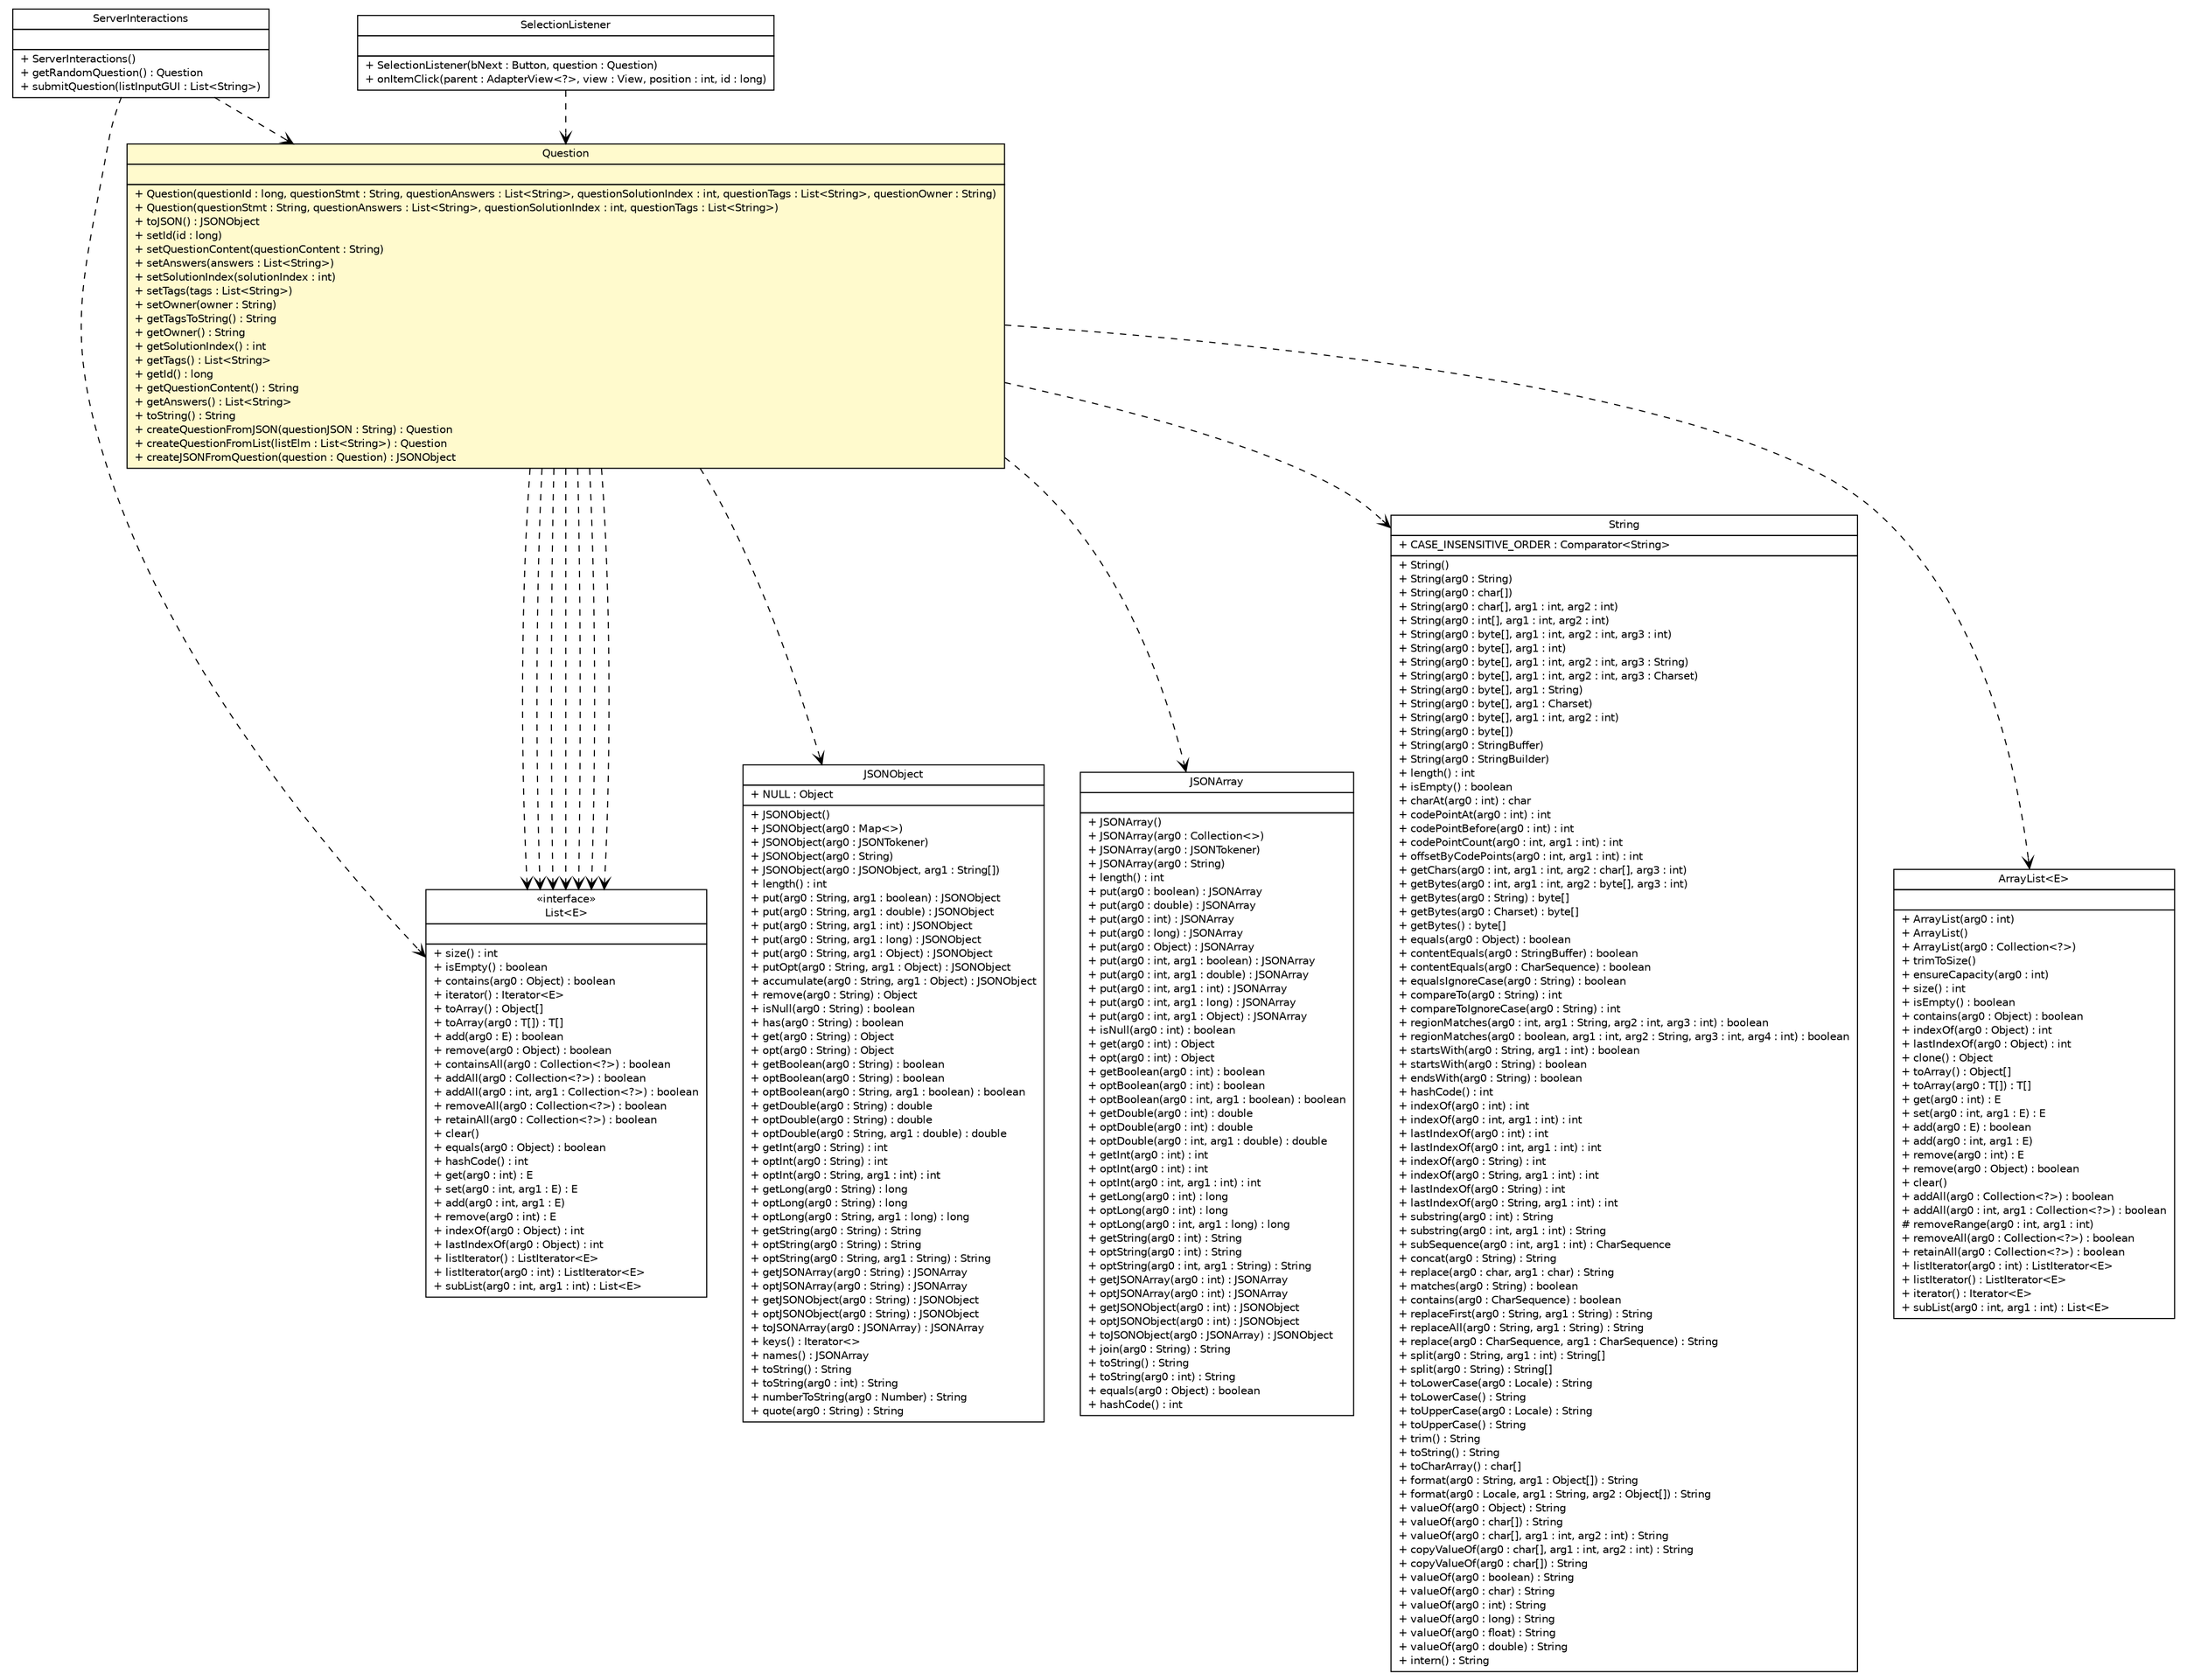 #!/usr/local/bin/dot
#
# Class diagram 
# Generated by UMLGraph version R5_6_6-1-g9240c4 (http://www.umlgraph.org/)
#

digraph G {
	edge [fontname="Helvetica",fontsize=10,labelfontname="Helvetica",labelfontsize=10];
	node [fontname="Helvetica",fontsize=10,shape=plaintext];
	nodesep=0.25;
	ranksep=0.5;
	// epfl.sweng.backend.Question
	c441 [label=<<table title="epfl.sweng.backend.Question" border="0" cellborder="1" cellspacing="0" cellpadding="2" port="p" bgcolor="lemonChiffon" href="./Question.html">
		<tr><td><table border="0" cellspacing="0" cellpadding="1">
<tr><td align="center" balign="center"> Question </td></tr>
		</table></td></tr>
		<tr><td><table border="0" cellspacing="0" cellpadding="1">
<tr><td align="left" balign="left">  </td></tr>
		</table></td></tr>
		<tr><td><table border="0" cellspacing="0" cellpadding="1">
<tr><td align="left" balign="left"> + Question(questionId : long, questionStmt : String, questionAnswers : List&lt;String&gt;, questionSolutionIndex : int, questionTags : List&lt;String&gt;, questionOwner : String) </td></tr>
<tr><td align="left" balign="left"> + Question(questionStmt : String, questionAnswers : List&lt;String&gt;, questionSolutionIndex : int, questionTags : List&lt;String&gt;) </td></tr>
<tr><td align="left" balign="left"> + toJSON() : JSONObject </td></tr>
<tr><td align="left" balign="left"> + setId(id : long) </td></tr>
<tr><td align="left" balign="left"> + setQuestionContent(questionContent : String) </td></tr>
<tr><td align="left" balign="left"> + setAnswers(answers : List&lt;String&gt;) </td></tr>
<tr><td align="left" balign="left"> + setSolutionIndex(solutionIndex : int) </td></tr>
<tr><td align="left" balign="left"> + setTags(tags : List&lt;String&gt;) </td></tr>
<tr><td align="left" balign="left"> + setOwner(owner : String) </td></tr>
<tr><td align="left" balign="left"> + getTagsToString() : String </td></tr>
<tr><td align="left" balign="left"> + getOwner() : String </td></tr>
<tr><td align="left" balign="left"> + getSolutionIndex() : int </td></tr>
<tr><td align="left" balign="left"> + getTags() : List&lt;String&gt; </td></tr>
<tr><td align="left" balign="left"> + getId() : long </td></tr>
<tr><td align="left" balign="left"> + getQuestionContent() : String </td></tr>
<tr><td align="left" balign="left"> + getAnswers() : List&lt;String&gt; </td></tr>
<tr><td align="left" balign="left"> + toString() : String </td></tr>
<tr><td align="left" balign="left"> + createQuestionFromJSON(questionJSON : String) : Question </td></tr>
<tr><td align="left" balign="left"> + createQuestionFromList(listElm : List&lt;String&gt;) : Question </td></tr>
<tr><td align="left" balign="left"> + createJSONFromQuestion(question : Question) : JSONObject </td></tr>
		</table></td></tr>
		</table>>, URL="./Question.html", fontname="Helvetica", fontcolor="black", fontsize=10.0];
	// epfl.sweng.servercomm.ServerInteractions
	c447 [label=<<table title="epfl.sweng.servercomm.ServerInteractions" border="0" cellborder="1" cellspacing="0" cellpadding="2" port="p" href="../servercomm/ServerInteractions.html">
		<tr><td><table border="0" cellspacing="0" cellpadding="1">
<tr><td align="center" balign="center"> ServerInteractions </td></tr>
		</table></td></tr>
		<tr><td><table border="0" cellspacing="0" cellpadding="1">
<tr><td align="left" balign="left">  </td></tr>
		</table></td></tr>
		<tr><td><table border="0" cellspacing="0" cellpadding="1">
<tr><td align="left" balign="left"> + ServerInteractions() </td></tr>
<tr><td align="left" balign="left"> + getRandomQuestion() : Question </td></tr>
<tr><td align="left" balign="left"> + submitQuestion(listInputGUI : List&lt;String&gt;) </td></tr>
		</table></td></tr>
		</table>>, URL="../servercomm/ServerInteractions.html", fontname="Helvetica", fontcolor="black", fontsize=10.0];
	// epfl.sweng.showquestions.SelectionListener
	c448 [label=<<table title="epfl.sweng.showquestions.SelectionListener" border="0" cellborder="1" cellspacing="0" cellpadding="2" port="p" href="../showquestions/SelectionListener.html">
		<tr><td><table border="0" cellspacing="0" cellpadding="1">
<tr><td align="center" balign="center"> SelectionListener </td></tr>
		</table></td></tr>
		<tr><td><table border="0" cellspacing="0" cellpadding="1">
<tr><td align="left" balign="left">  </td></tr>
		</table></td></tr>
		<tr><td><table border="0" cellspacing="0" cellpadding="1">
<tr><td align="left" balign="left"> + SelectionListener(bNext : Button, question : Question) </td></tr>
<tr><td align="left" balign="left"> + onItemClick(parent : AdapterView&lt;?&gt;, view : View, position : int, id : long) </td></tr>
		</table></td></tr>
		</table>>, URL="../showquestions/SelectionListener.html", fontname="Helvetica", fontcolor="black", fontsize=10.0];
	// epfl.sweng.backend.Question DEPEND org.json.JSONObject
	c441:p -> c466:p [taillabel="", label="", headlabel="", fontname="Helvetica", fontcolor="black", fontsize=10.0, color="black", arrowhead=open, style=dashed];
	// epfl.sweng.backend.Question DEPEND java.util.List<E>
	c441:p -> c469:p [taillabel="", label="", headlabel="", fontname="Helvetica", fontcolor="black", fontsize=10.0, color="black", arrowhead=open, style=dashed];
	// epfl.sweng.backend.Question DEPEND java.util.List<E>
	c441:p -> c469:p [taillabel="", label="", headlabel="", fontname="Helvetica", fontcolor="black", fontsize=10.0, color="black", arrowhead=open, style=dashed];
	// epfl.sweng.backend.Question DEPEND java.util.List<E>
	c441:p -> c469:p [taillabel="", label="", headlabel="", fontname="Helvetica", fontcolor="black", fontsize=10.0, color="black", arrowhead=open, style=dashed];
	// epfl.sweng.backend.Question DEPEND java.util.List<E>
	c441:p -> c469:p [taillabel="", label="", headlabel="", fontname="Helvetica", fontcolor="black", fontsize=10.0, color="black", arrowhead=open, style=dashed];
	// epfl.sweng.backend.Question DEPEND org.json.JSONArray
	c441:p -> c470:p [taillabel="", label="", headlabel="", fontname="Helvetica", fontcolor="black", fontsize=10.0, color="black", arrowhead=open, style=dashed];
	// epfl.sweng.backend.Question DEPEND java.util.List<E>
	c441:p -> c469:p [taillabel="", label="", headlabel="", fontname="Helvetica", fontcolor="black", fontsize=10.0, color="black", arrowhead=open, style=dashed];
	// epfl.sweng.backend.Question DEPEND java.util.List<E>
	c441:p -> c469:p [taillabel="", label="", headlabel="", fontname="Helvetica", fontcolor="black", fontsize=10.0, color="black", arrowhead=open, style=dashed];
	// epfl.sweng.backend.Question DEPEND java.util.List<E>
	c441:p -> c469:p [taillabel="", label="", headlabel="", fontname="Helvetica", fontcolor="black", fontsize=10.0, color="black", arrowhead=open, style=dashed];
	// epfl.sweng.backend.Question DEPEND java.lang.String
	c441:p -> c471:p [taillabel="", label="", headlabel="", fontname="Helvetica", fontcolor="black", fontsize=10.0, color="black", arrowhead=open, style=dashed];
	// epfl.sweng.backend.Question DEPEND java.util.ArrayList<E>
	c441:p -> c476:p [taillabel="", label="", headlabel="", fontname="Helvetica", fontcolor="black", fontsize=10.0, color="black", arrowhead=open, style=dashed];
	// epfl.sweng.servercomm.ServerInteractions DEPEND java.util.List<E>
	c447:p -> c469:p [taillabel="", label="", headlabel="", fontname="Helvetica", fontcolor="black", fontsize=10.0, color="black", arrowhead=open, style=dashed];
	// epfl.sweng.servercomm.ServerInteractions DEPEND epfl.sweng.backend.Question
	c447:p -> c441:p [taillabel="", label="", headlabel="", fontname="Helvetica", fontcolor="black", fontsize=10.0, color="black", arrowhead=open, style=dashed];
	// epfl.sweng.showquestions.SelectionListener DEPEND epfl.sweng.backend.Question
	c448:p -> c441:p [taillabel="", label="", headlabel="", fontname="Helvetica", fontcolor="black", fontsize=10.0, color="black", arrowhead=open, style=dashed];
	// java.util.ArrayList<E>
	c476 [label=<<table title="java.util.ArrayList" border="0" cellborder="1" cellspacing="0" cellpadding="2" port="p" href="http://java.sun.com/j2se/1.4.2/docs/api/java/util/ArrayList.html">
		<tr><td><table border="0" cellspacing="0" cellpadding="1">
<tr><td align="center" balign="center"> ArrayList&lt;E&gt; </td></tr>
		</table></td></tr>
		<tr><td><table border="0" cellspacing="0" cellpadding="1">
<tr><td align="left" balign="left">  </td></tr>
		</table></td></tr>
		<tr><td><table border="0" cellspacing="0" cellpadding="1">
<tr><td align="left" balign="left"> + ArrayList(arg0 : int) </td></tr>
<tr><td align="left" balign="left"> + ArrayList() </td></tr>
<tr><td align="left" balign="left"> + ArrayList(arg0 : Collection&lt;?&gt;) </td></tr>
<tr><td align="left" balign="left"> + trimToSize() </td></tr>
<tr><td align="left" balign="left"> + ensureCapacity(arg0 : int) </td></tr>
<tr><td align="left" balign="left"> + size() : int </td></tr>
<tr><td align="left" balign="left"> + isEmpty() : boolean </td></tr>
<tr><td align="left" balign="left"> + contains(arg0 : Object) : boolean </td></tr>
<tr><td align="left" balign="left"> + indexOf(arg0 : Object) : int </td></tr>
<tr><td align="left" balign="left"> + lastIndexOf(arg0 : Object) : int </td></tr>
<tr><td align="left" balign="left"> + clone() : Object </td></tr>
<tr><td align="left" balign="left"> + toArray() : Object[] </td></tr>
<tr><td align="left" balign="left"> + toArray(arg0 : T[]) : T[] </td></tr>
<tr><td align="left" balign="left"> + get(arg0 : int) : E </td></tr>
<tr><td align="left" balign="left"> + set(arg0 : int, arg1 : E) : E </td></tr>
<tr><td align="left" balign="left"> + add(arg0 : E) : boolean </td></tr>
<tr><td align="left" balign="left"> + add(arg0 : int, arg1 : E) </td></tr>
<tr><td align="left" balign="left"> + remove(arg0 : int) : E </td></tr>
<tr><td align="left" balign="left"> + remove(arg0 : Object) : boolean </td></tr>
<tr><td align="left" balign="left"> + clear() </td></tr>
<tr><td align="left" balign="left"> + addAll(arg0 : Collection&lt;?&gt;) : boolean </td></tr>
<tr><td align="left" balign="left"> + addAll(arg0 : int, arg1 : Collection&lt;?&gt;) : boolean </td></tr>
<tr><td align="left" balign="left"> # removeRange(arg0 : int, arg1 : int) </td></tr>
<tr><td align="left" balign="left"> + removeAll(arg0 : Collection&lt;?&gt;) : boolean </td></tr>
<tr><td align="left" balign="left"> + retainAll(arg0 : Collection&lt;?&gt;) : boolean </td></tr>
<tr><td align="left" balign="left"> + listIterator(arg0 : int) : ListIterator&lt;E&gt; </td></tr>
<tr><td align="left" balign="left"> + listIterator() : ListIterator&lt;E&gt; </td></tr>
<tr><td align="left" balign="left"> + iterator() : Iterator&lt;E&gt; </td></tr>
<tr><td align="left" balign="left"> + subList(arg0 : int, arg1 : int) : List&lt;E&gt; </td></tr>
		</table></td></tr>
		</table>>, URL="http://java.sun.com/j2se/1.4.2/docs/api/java/util/ArrayList.html", fontname="Helvetica", fontcolor="black", fontsize=10.0];
	// java.util.List<E>
	c469 [label=<<table title="java.util.List" border="0" cellborder="1" cellspacing="0" cellpadding="2" port="p" href="http://java.sun.com/j2se/1.4.2/docs/api/java/util/List.html">
		<tr><td><table border="0" cellspacing="0" cellpadding="1">
<tr><td align="center" balign="center"> &#171;interface&#187; </td></tr>
<tr><td align="center" balign="center"> List&lt;E&gt; </td></tr>
		</table></td></tr>
		<tr><td><table border="0" cellspacing="0" cellpadding="1">
<tr><td align="left" balign="left">  </td></tr>
		</table></td></tr>
		<tr><td><table border="0" cellspacing="0" cellpadding="1">
<tr><td align="left" balign="left"> + size() : int </td></tr>
<tr><td align="left" balign="left"> + isEmpty() : boolean </td></tr>
<tr><td align="left" balign="left"> + contains(arg0 : Object) : boolean </td></tr>
<tr><td align="left" balign="left"> + iterator() : Iterator&lt;E&gt; </td></tr>
<tr><td align="left" balign="left"> + toArray() : Object[] </td></tr>
<tr><td align="left" balign="left"> + toArray(arg0 : T[]) : T[] </td></tr>
<tr><td align="left" balign="left"> + add(arg0 : E) : boolean </td></tr>
<tr><td align="left" balign="left"> + remove(arg0 : Object) : boolean </td></tr>
<tr><td align="left" balign="left"> + containsAll(arg0 : Collection&lt;?&gt;) : boolean </td></tr>
<tr><td align="left" balign="left"> + addAll(arg0 : Collection&lt;?&gt;) : boolean </td></tr>
<tr><td align="left" balign="left"> + addAll(arg0 : int, arg1 : Collection&lt;?&gt;) : boolean </td></tr>
<tr><td align="left" balign="left"> + removeAll(arg0 : Collection&lt;?&gt;) : boolean </td></tr>
<tr><td align="left" balign="left"> + retainAll(arg0 : Collection&lt;?&gt;) : boolean </td></tr>
<tr><td align="left" balign="left"> + clear() </td></tr>
<tr><td align="left" balign="left"> + equals(arg0 : Object) : boolean </td></tr>
<tr><td align="left" balign="left"> + hashCode() : int </td></tr>
<tr><td align="left" balign="left"> + get(arg0 : int) : E </td></tr>
<tr><td align="left" balign="left"> + set(arg0 : int, arg1 : E) : E </td></tr>
<tr><td align="left" balign="left"> + add(arg0 : int, arg1 : E) </td></tr>
<tr><td align="left" balign="left"> + remove(arg0 : int) : E </td></tr>
<tr><td align="left" balign="left"> + indexOf(arg0 : Object) : int </td></tr>
<tr><td align="left" balign="left"> + lastIndexOf(arg0 : Object) : int </td></tr>
<tr><td align="left" balign="left"> + listIterator() : ListIterator&lt;E&gt; </td></tr>
<tr><td align="left" balign="left"> + listIterator(arg0 : int) : ListIterator&lt;E&gt; </td></tr>
<tr><td align="left" balign="left"> + subList(arg0 : int, arg1 : int) : List&lt;E&gt; </td></tr>
		</table></td></tr>
		</table>>, URL="http://java.sun.com/j2se/1.4.2/docs/api/java/util/List.html", fontname="Helvetica", fontcolor="black", fontsize=10.0];
	// org.json.JSONArray
	c470 [label=<<table title="org.json.JSONArray" border="0" cellborder="1" cellspacing="0" cellpadding="2" port="p" href="http://java.sun.com/j2se/1.4.2/docs/api/org/json/JSONArray.html">
		<tr><td><table border="0" cellspacing="0" cellpadding="1">
<tr><td align="center" balign="center"> JSONArray </td></tr>
		</table></td></tr>
		<tr><td><table border="0" cellspacing="0" cellpadding="1">
<tr><td align="left" balign="left">  </td></tr>
		</table></td></tr>
		<tr><td><table border="0" cellspacing="0" cellpadding="1">
<tr><td align="left" balign="left"> + JSONArray() </td></tr>
<tr><td align="left" balign="left"> + JSONArray(arg0 : Collection&lt;&gt;) </td></tr>
<tr><td align="left" balign="left"> + JSONArray(arg0 : JSONTokener) </td></tr>
<tr><td align="left" balign="left"> + JSONArray(arg0 : String) </td></tr>
<tr><td align="left" balign="left"> + length() : int </td></tr>
<tr><td align="left" balign="left"> + put(arg0 : boolean) : JSONArray </td></tr>
<tr><td align="left" balign="left"> + put(arg0 : double) : JSONArray </td></tr>
<tr><td align="left" balign="left"> + put(arg0 : int) : JSONArray </td></tr>
<tr><td align="left" balign="left"> + put(arg0 : long) : JSONArray </td></tr>
<tr><td align="left" balign="left"> + put(arg0 : Object) : JSONArray </td></tr>
<tr><td align="left" balign="left"> + put(arg0 : int, arg1 : boolean) : JSONArray </td></tr>
<tr><td align="left" balign="left"> + put(arg0 : int, arg1 : double) : JSONArray </td></tr>
<tr><td align="left" balign="left"> + put(arg0 : int, arg1 : int) : JSONArray </td></tr>
<tr><td align="left" balign="left"> + put(arg0 : int, arg1 : long) : JSONArray </td></tr>
<tr><td align="left" balign="left"> + put(arg0 : int, arg1 : Object) : JSONArray </td></tr>
<tr><td align="left" balign="left"> + isNull(arg0 : int) : boolean </td></tr>
<tr><td align="left" balign="left"> + get(arg0 : int) : Object </td></tr>
<tr><td align="left" balign="left"> + opt(arg0 : int) : Object </td></tr>
<tr><td align="left" balign="left"> + getBoolean(arg0 : int) : boolean </td></tr>
<tr><td align="left" balign="left"> + optBoolean(arg0 : int) : boolean </td></tr>
<tr><td align="left" balign="left"> + optBoolean(arg0 : int, arg1 : boolean) : boolean </td></tr>
<tr><td align="left" balign="left"> + getDouble(arg0 : int) : double </td></tr>
<tr><td align="left" balign="left"> + optDouble(arg0 : int) : double </td></tr>
<tr><td align="left" balign="left"> + optDouble(arg0 : int, arg1 : double) : double </td></tr>
<tr><td align="left" balign="left"> + getInt(arg0 : int) : int </td></tr>
<tr><td align="left" balign="left"> + optInt(arg0 : int) : int </td></tr>
<tr><td align="left" balign="left"> + optInt(arg0 : int, arg1 : int) : int </td></tr>
<tr><td align="left" balign="left"> + getLong(arg0 : int) : long </td></tr>
<tr><td align="left" balign="left"> + optLong(arg0 : int) : long </td></tr>
<tr><td align="left" balign="left"> + optLong(arg0 : int, arg1 : long) : long </td></tr>
<tr><td align="left" balign="left"> + getString(arg0 : int) : String </td></tr>
<tr><td align="left" balign="left"> + optString(arg0 : int) : String </td></tr>
<tr><td align="left" balign="left"> + optString(arg0 : int, arg1 : String) : String </td></tr>
<tr><td align="left" balign="left"> + getJSONArray(arg0 : int) : JSONArray </td></tr>
<tr><td align="left" balign="left"> + optJSONArray(arg0 : int) : JSONArray </td></tr>
<tr><td align="left" balign="left"> + getJSONObject(arg0 : int) : JSONObject </td></tr>
<tr><td align="left" balign="left"> + optJSONObject(arg0 : int) : JSONObject </td></tr>
<tr><td align="left" balign="left"> + toJSONObject(arg0 : JSONArray) : JSONObject </td></tr>
<tr><td align="left" balign="left"> + join(arg0 : String) : String </td></tr>
<tr><td align="left" balign="left"> + toString() : String </td></tr>
<tr><td align="left" balign="left"> + toString(arg0 : int) : String </td></tr>
<tr><td align="left" balign="left"> + equals(arg0 : Object) : boolean </td></tr>
<tr><td align="left" balign="left"> + hashCode() : int </td></tr>
		</table></td></tr>
		</table>>, URL="http://java.sun.com/j2se/1.4.2/docs/api/org/json/JSONArray.html", fontname="Helvetica", fontcolor="black", fontsize=10.0];
	// java.lang.String
	c471 [label=<<table title="java.lang.String" border="0" cellborder="1" cellspacing="0" cellpadding="2" port="p" href="http://java.sun.com/j2se/1.4.2/docs/api/java/lang/String.html">
		<tr><td><table border="0" cellspacing="0" cellpadding="1">
<tr><td align="center" balign="center"> String </td></tr>
		</table></td></tr>
		<tr><td><table border="0" cellspacing="0" cellpadding="1">
<tr><td align="left" balign="left"> + CASE_INSENSITIVE_ORDER : Comparator&lt;String&gt; </td></tr>
		</table></td></tr>
		<tr><td><table border="0" cellspacing="0" cellpadding="1">
<tr><td align="left" balign="left"> + String() </td></tr>
<tr><td align="left" balign="left"> + String(arg0 : String) </td></tr>
<tr><td align="left" balign="left"> + String(arg0 : char[]) </td></tr>
<tr><td align="left" balign="left"> + String(arg0 : char[], arg1 : int, arg2 : int) </td></tr>
<tr><td align="left" balign="left"> + String(arg0 : int[], arg1 : int, arg2 : int) </td></tr>
<tr><td align="left" balign="left"> + String(arg0 : byte[], arg1 : int, arg2 : int, arg3 : int) </td></tr>
<tr><td align="left" balign="left"> + String(arg0 : byte[], arg1 : int) </td></tr>
<tr><td align="left" balign="left"> + String(arg0 : byte[], arg1 : int, arg2 : int, arg3 : String) </td></tr>
<tr><td align="left" balign="left"> + String(arg0 : byte[], arg1 : int, arg2 : int, arg3 : Charset) </td></tr>
<tr><td align="left" balign="left"> + String(arg0 : byte[], arg1 : String) </td></tr>
<tr><td align="left" balign="left"> + String(arg0 : byte[], arg1 : Charset) </td></tr>
<tr><td align="left" balign="left"> + String(arg0 : byte[], arg1 : int, arg2 : int) </td></tr>
<tr><td align="left" balign="left"> + String(arg0 : byte[]) </td></tr>
<tr><td align="left" balign="left"> + String(arg0 : StringBuffer) </td></tr>
<tr><td align="left" balign="left"> + String(arg0 : StringBuilder) </td></tr>
<tr><td align="left" balign="left"> + length() : int </td></tr>
<tr><td align="left" balign="left"> + isEmpty() : boolean </td></tr>
<tr><td align="left" balign="left"> + charAt(arg0 : int) : char </td></tr>
<tr><td align="left" balign="left"> + codePointAt(arg0 : int) : int </td></tr>
<tr><td align="left" balign="left"> + codePointBefore(arg0 : int) : int </td></tr>
<tr><td align="left" balign="left"> + codePointCount(arg0 : int, arg1 : int) : int </td></tr>
<tr><td align="left" balign="left"> + offsetByCodePoints(arg0 : int, arg1 : int) : int </td></tr>
<tr><td align="left" balign="left"> + getChars(arg0 : int, arg1 : int, arg2 : char[], arg3 : int) </td></tr>
<tr><td align="left" balign="left"> + getBytes(arg0 : int, arg1 : int, arg2 : byte[], arg3 : int) </td></tr>
<tr><td align="left" balign="left"> + getBytes(arg0 : String) : byte[] </td></tr>
<tr><td align="left" balign="left"> + getBytes(arg0 : Charset) : byte[] </td></tr>
<tr><td align="left" balign="left"> + getBytes() : byte[] </td></tr>
<tr><td align="left" balign="left"> + equals(arg0 : Object) : boolean </td></tr>
<tr><td align="left" balign="left"> + contentEquals(arg0 : StringBuffer) : boolean </td></tr>
<tr><td align="left" balign="left"> + contentEquals(arg0 : CharSequence) : boolean </td></tr>
<tr><td align="left" balign="left"> + equalsIgnoreCase(arg0 : String) : boolean </td></tr>
<tr><td align="left" balign="left"> + compareTo(arg0 : String) : int </td></tr>
<tr><td align="left" balign="left"> + compareToIgnoreCase(arg0 : String) : int </td></tr>
<tr><td align="left" balign="left"> + regionMatches(arg0 : int, arg1 : String, arg2 : int, arg3 : int) : boolean </td></tr>
<tr><td align="left" balign="left"> + regionMatches(arg0 : boolean, arg1 : int, arg2 : String, arg3 : int, arg4 : int) : boolean </td></tr>
<tr><td align="left" balign="left"> + startsWith(arg0 : String, arg1 : int) : boolean </td></tr>
<tr><td align="left" balign="left"> + startsWith(arg0 : String) : boolean </td></tr>
<tr><td align="left" balign="left"> + endsWith(arg0 : String) : boolean </td></tr>
<tr><td align="left" balign="left"> + hashCode() : int </td></tr>
<tr><td align="left" balign="left"> + indexOf(arg0 : int) : int </td></tr>
<tr><td align="left" balign="left"> + indexOf(arg0 : int, arg1 : int) : int </td></tr>
<tr><td align="left" balign="left"> + lastIndexOf(arg0 : int) : int </td></tr>
<tr><td align="left" balign="left"> + lastIndexOf(arg0 : int, arg1 : int) : int </td></tr>
<tr><td align="left" balign="left"> + indexOf(arg0 : String) : int </td></tr>
<tr><td align="left" balign="left"> + indexOf(arg0 : String, arg1 : int) : int </td></tr>
<tr><td align="left" balign="left"> + lastIndexOf(arg0 : String) : int </td></tr>
<tr><td align="left" balign="left"> + lastIndexOf(arg0 : String, arg1 : int) : int </td></tr>
<tr><td align="left" balign="left"> + substring(arg0 : int) : String </td></tr>
<tr><td align="left" balign="left"> + substring(arg0 : int, arg1 : int) : String </td></tr>
<tr><td align="left" balign="left"> + subSequence(arg0 : int, arg1 : int) : CharSequence </td></tr>
<tr><td align="left" balign="left"> + concat(arg0 : String) : String </td></tr>
<tr><td align="left" balign="left"> + replace(arg0 : char, arg1 : char) : String </td></tr>
<tr><td align="left" balign="left"> + matches(arg0 : String) : boolean </td></tr>
<tr><td align="left" balign="left"> + contains(arg0 : CharSequence) : boolean </td></tr>
<tr><td align="left" balign="left"> + replaceFirst(arg0 : String, arg1 : String) : String </td></tr>
<tr><td align="left" balign="left"> + replaceAll(arg0 : String, arg1 : String) : String </td></tr>
<tr><td align="left" balign="left"> + replace(arg0 : CharSequence, arg1 : CharSequence) : String </td></tr>
<tr><td align="left" balign="left"> + split(arg0 : String, arg1 : int) : String[] </td></tr>
<tr><td align="left" balign="left"> + split(arg0 : String) : String[] </td></tr>
<tr><td align="left" balign="left"> + toLowerCase(arg0 : Locale) : String </td></tr>
<tr><td align="left" balign="left"> + toLowerCase() : String </td></tr>
<tr><td align="left" balign="left"> + toUpperCase(arg0 : Locale) : String </td></tr>
<tr><td align="left" balign="left"> + toUpperCase() : String </td></tr>
<tr><td align="left" balign="left"> + trim() : String </td></tr>
<tr><td align="left" balign="left"> + toString() : String </td></tr>
<tr><td align="left" balign="left"> + toCharArray() : char[] </td></tr>
<tr><td align="left" balign="left"> + format(arg0 : String, arg1 : Object[]) : String </td></tr>
<tr><td align="left" balign="left"> + format(arg0 : Locale, arg1 : String, arg2 : Object[]) : String </td></tr>
<tr><td align="left" balign="left"> + valueOf(arg0 : Object) : String </td></tr>
<tr><td align="left" balign="left"> + valueOf(arg0 : char[]) : String </td></tr>
<tr><td align="left" balign="left"> + valueOf(arg0 : char[], arg1 : int, arg2 : int) : String </td></tr>
<tr><td align="left" balign="left"> + copyValueOf(arg0 : char[], arg1 : int, arg2 : int) : String </td></tr>
<tr><td align="left" balign="left"> + copyValueOf(arg0 : char[]) : String </td></tr>
<tr><td align="left" balign="left"> + valueOf(arg0 : boolean) : String </td></tr>
<tr><td align="left" balign="left"> + valueOf(arg0 : char) : String </td></tr>
<tr><td align="left" balign="left"> + valueOf(arg0 : int) : String </td></tr>
<tr><td align="left" balign="left"> + valueOf(arg0 : long) : String </td></tr>
<tr><td align="left" balign="left"> + valueOf(arg0 : float) : String </td></tr>
<tr><td align="left" balign="left"> + valueOf(arg0 : double) : String </td></tr>
<tr><td align="left" balign="left"> + intern() : String </td></tr>
		</table></td></tr>
		</table>>, URL="http://java.sun.com/j2se/1.4.2/docs/api/java/lang/String.html", fontname="Helvetica", fontcolor="black", fontsize=10.0];
	// org.json.JSONObject
	c466 [label=<<table title="org.json.JSONObject" border="0" cellborder="1" cellspacing="0" cellpadding="2" port="p" href="http://java.sun.com/j2se/1.4.2/docs/api/org/json/JSONObject.html">
		<tr><td><table border="0" cellspacing="0" cellpadding="1">
<tr><td align="center" balign="center"> JSONObject </td></tr>
		</table></td></tr>
		<tr><td><table border="0" cellspacing="0" cellpadding="1">
<tr><td align="left" balign="left"> + NULL : Object </td></tr>
		</table></td></tr>
		<tr><td><table border="0" cellspacing="0" cellpadding="1">
<tr><td align="left" balign="left"> + JSONObject() </td></tr>
<tr><td align="left" balign="left"> + JSONObject(arg0 : Map&lt;&gt;) </td></tr>
<tr><td align="left" balign="left"> + JSONObject(arg0 : JSONTokener) </td></tr>
<tr><td align="left" balign="left"> + JSONObject(arg0 : String) </td></tr>
<tr><td align="left" balign="left"> + JSONObject(arg0 : JSONObject, arg1 : String[]) </td></tr>
<tr><td align="left" balign="left"> + length() : int </td></tr>
<tr><td align="left" balign="left"> + put(arg0 : String, arg1 : boolean) : JSONObject </td></tr>
<tr><td align="left" balign="left"> + put(arg0 : String, arg1 : double) : JSONObject </td></tr>
<tr><td align="left" balign="left"> + put(arg0 : String, arg1 : int) : JSONObject </td></tr>
<tr><td align="left" balign="left"> + put(arg0 : String, arg1 : long) : JSONObject </td></tr>
<tr><td align="left" balign="left"> + put(arg0 : String, arg1 : Object) : JSONObject </td></tr>
<tr><td align="left" balign="left"> + putOpt(arg0 : String, arg1 : Object) : JSONObject </td></tr>
<tr><td align="left" balign="left"> + accumulate(arg0 : String, arg1 : Object) : JSONObject </td></tr>
<tr><td align="left" balign="left"> + remove(arg0 : String) : Object </td></tr>
<tr><td align="left" balign="left"> + isNull(arg0 : String) : boolean </td></tr>
<tr><td align="left" balign="left"> + has(arg0 : String) : boolean </td></tr>
<tr><td align="left" balign="left"> + get(arg0 : String) : Object </td></tr>
<tr><td align="left" balign="left"> + opt(arg0 : String) : Object </td></tr>
<tr><td align="left" balign="left"> + getBoolean(arg0 : String) : boolean </td></tr>
<tr><td align="left" balign="left"> + optBoolean(arg0 : String) : boolean </td></tr>
<tr><td align="left" balign="left"> + optBoolean(arg0 : String, arg1 : boolean) : boolean </td></tr>
<tr><td align="left" balign="left"> + getDouble(arg0 : String) : double </td></tr>
<tr><td align="left" balign="left"> + optDouble(arg0 : String) : double </td></tr>
<tr><td align="left" balign="left"> + optDouble(arg0 : String, arg1 : double) : double </td></tr>
<tr><td align="left" balign="left"> + getInt(arg0 : String) : int </td></tr>
<tr><td align="left" balign="left"> + optInt(arg0 : String) : int </td></tr>
<tr><td align="left" balign="left"> + optInt(arg0 : String, arg1 : int) : int </td></tr>
<tr><td align="left" balign="left"> + getLong(arg0 : String) : long </td></tr>
<tr><td align="left" balign="left"> + optLong(arg0 : String) : long </td></tr>
<tr><td align="left" balign="left"> + optLong(arg0 : String, arg1 : long) : long </td></tr>
<tr><td align="left" balign="left"> + getString(arg0 : String) : String </td></tr>
<tr><td align="left" balign="left"> + optString(arg0 : String) : String </td></tr>
<tr><td align="left" balign="left"> + optString(arg0 : String, arg1 : String) : String </td></tr>
<tr><td align="left" balign="left"> + getJSONArray(arg0 : String) : JSONArray </td></tr>
<tr><td align="left" balign="left"> + optJSONArray(arg0 : String) : JSONArray </td></tr>
<tr><td align="left" balign="left"> + getJSONObject(arg0 : String) : JSONObject </td></tr>
<tr><td align="left" balign="left"> + optJSONObject(arg0 : String) : JSONObject </td></tr>
<tr><td align="left" balign="left"> + toJSONArray(arg0 : JSONArray) : JSONArray </td></tr>
<tr><td align="left" balign="left"> + keys() : Iterator&lt;&gt; </td></tr>
<tr><td align="left" balign="left"> + names() : JSONArray </td></tr>
<tr><td align="left" balign="left"> + toString() : String </td></tr>
<tr><td align="left" balign="left"> + toString(arg0 : int) : String </td></tr>
<tr><td align="left" balign="left"> + numberToString(arg0 : Number) : String </td></tr>
<tr><td align="left" balign="left"> + quote(arg0 : String) : String </td></tr>
		</table></td></tr>
		</table>>, URL="http://java.sun.com/j2se/1.4.2/docs/api/org/json/JSONObject.html", fontname="Helvetica", fontcolor="black", fontsize=10.0];
}

